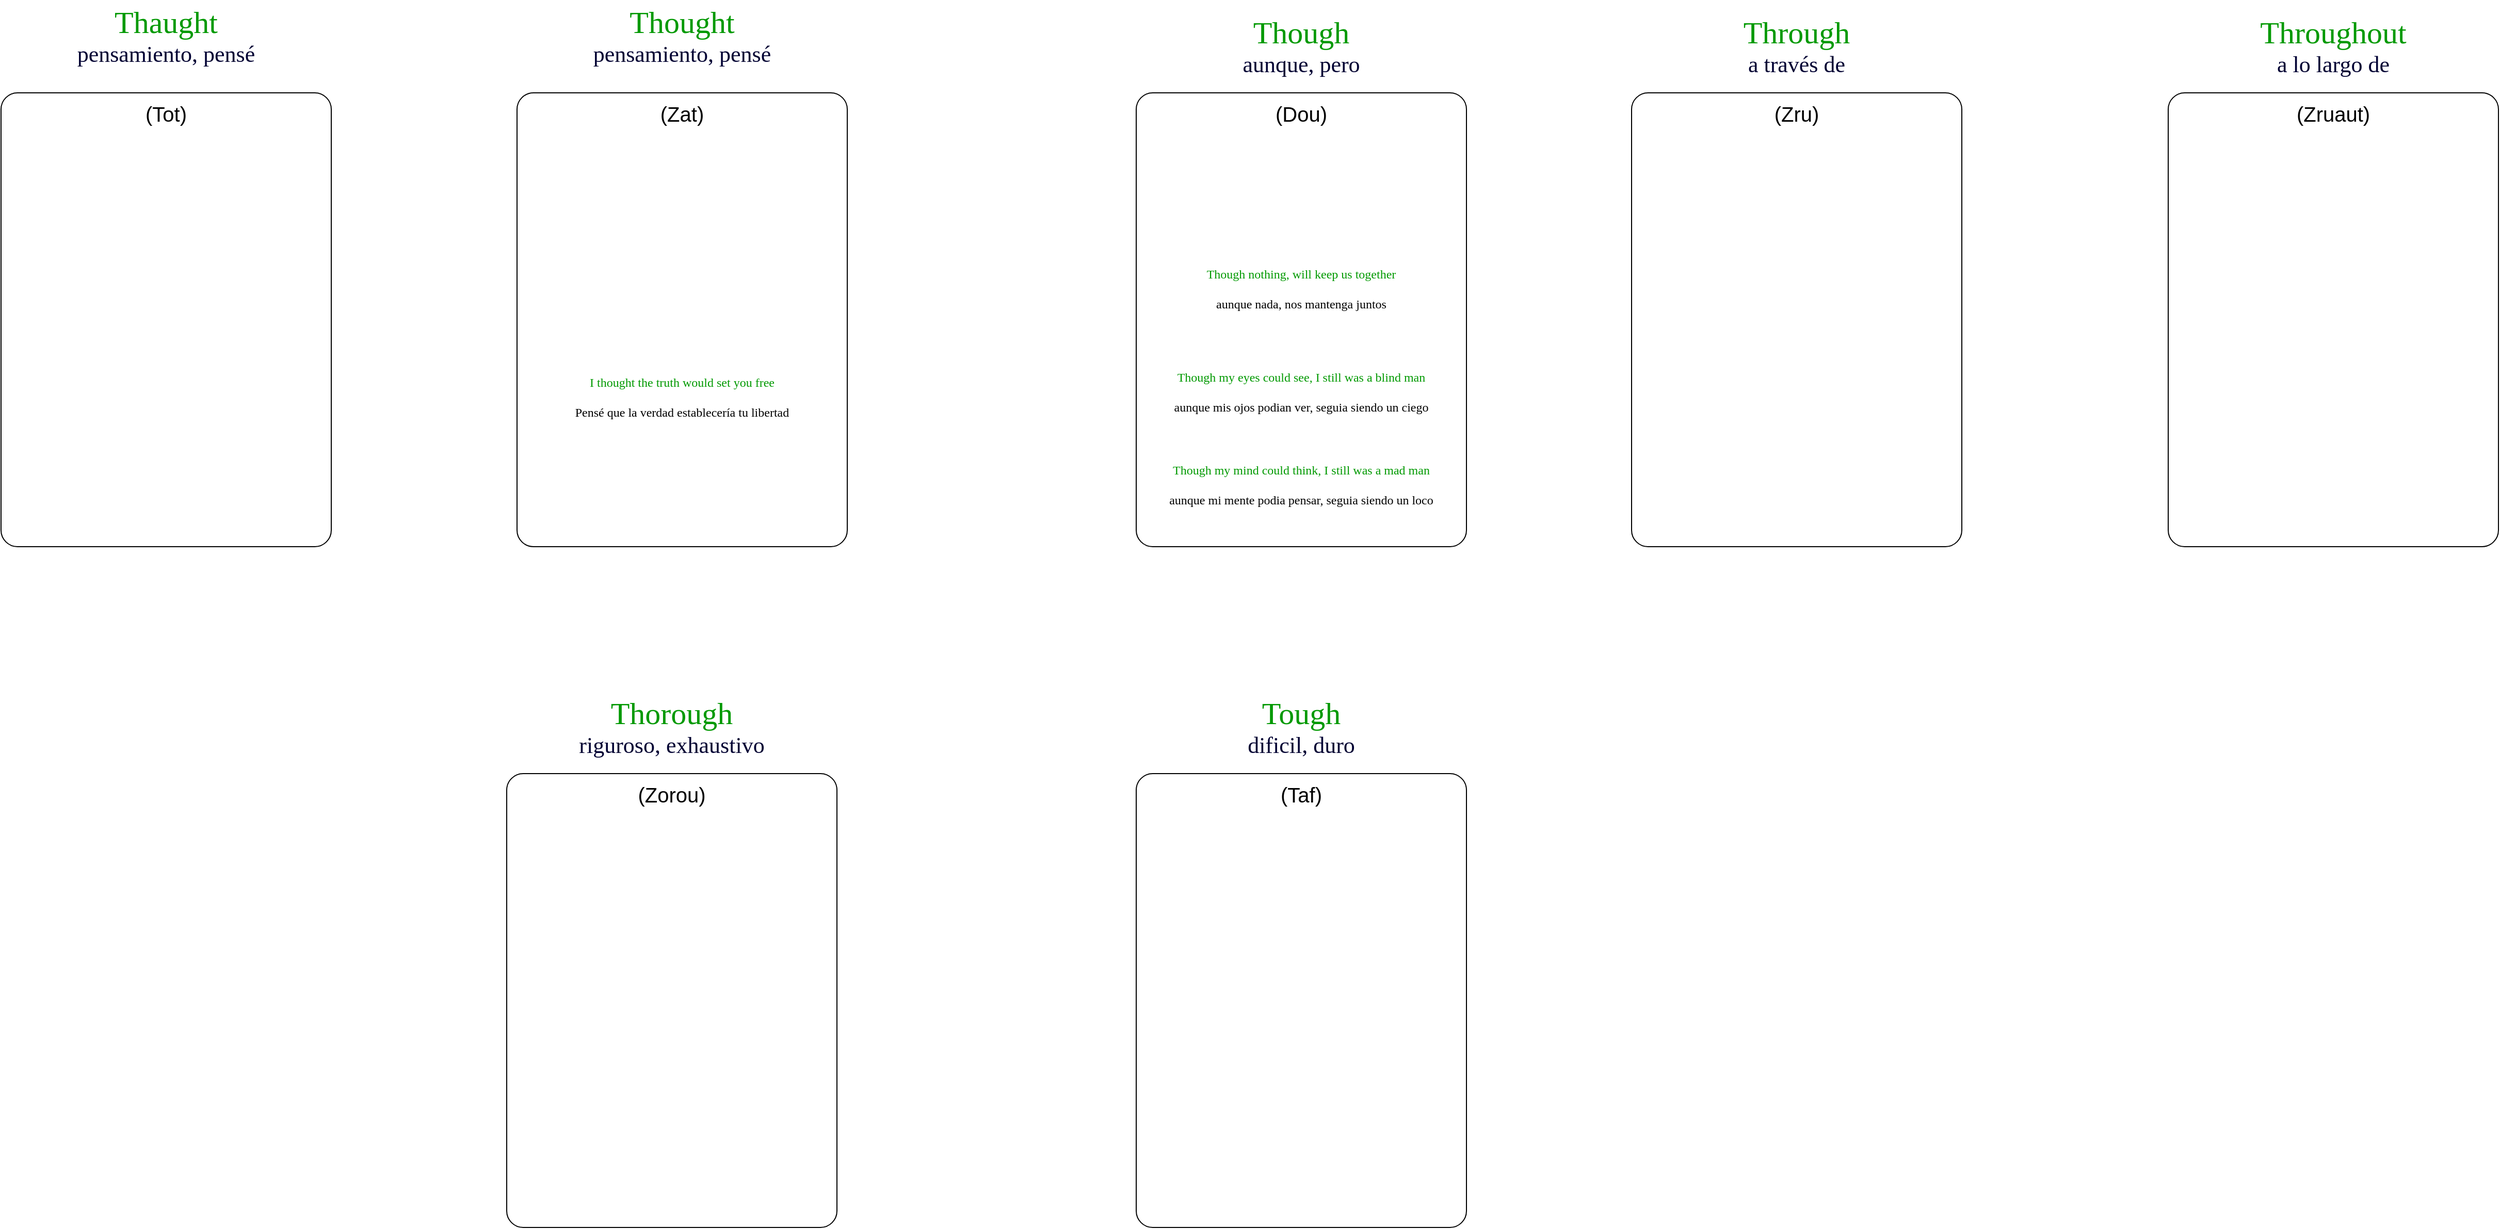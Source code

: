 <mxfile version="22.1.11" type="github">
  <diagram name="Página-1" id="x3QN1G2ftmhrBcQfszvc">
    <mxGraphModel dx="2697" dy="607" grid="1" gridSize="10" guides="1" tooltips="1" connect="1" arrows="1" fold="1" page="1" pageScale="1" pageWidth="1600" pageHeight="1200" math="0" shadow="0">
      <root>
        <mxCell id="0" />
        <mxCell id="1" parent="0" />
        <mxCell id="owbk3uQH3DCHBrjdYN9e-1" value="" style="rounded=1;whiteSpace=wrap;html=1;arcSize=5;" vertex="1" parent="1">
          <mxGeometry x="-40" y="160" width="320" height="440" as="geometry" />
        </mxCell>
        <mxCell id="owbk3uQH3DCHBrjdYN9e-3" value="" style="rounded=1;whiteSpace=wrap;html=1;arcSize=5;" vertex="1" parent="1">
          <mxGeometry x="560" y="160" width="320" height="440" as="geometry" />
        </mxCell>
        <mxCell id="owbk3uQH3DCHBrjdYN9e-4" value="&lt;font face=&quot;Comic Sans MS&quot; style=&quot;&quot;&gt;&lt;font style=&quot;font-size: 30px;&quot; color=&quot;#009900&quot;&gt;Though&lt;/font&gt;&lt;br&gt;&lt;font style=&quot;font-size: 22px;&quot; color=&quot;#000033&quot;&gt;aunque, pero&lt;/font&gt;&lt;br&gt;&lt;/font&gt;" style="text;html=1;strokeColor=none;fillColor=none;align=center;verticalAlign=middle;whiteSpace=wrap;rounded=0;" vertex="1" parent="1">
          <mxGeometry x="560" y="80" width="320" height="70" as="geometry" />
        </mxCell>
        <mxCell id="owbk3uQH3DCHBrjdYN9e-5" value="&lt;font color=&quot;#009900&quot;&gt;Though nothing, will keep us together&lt;br&gt;&lt;/font&gt;&lt;br&gt;aunque nada, nos mantenga juntos" style="text;html=1;strokeColor=none;fillColor=none;align=center;verticalAlign=middle;whiteSpace=wrap;rounded=0;fontFamily=Comic Sans MS;" vertex="1" parent="1">
          <mxGeometry x="605" y="320" width="230" height="60" as="geometry" />
        </mxCell>
        <mxCell id="owbk3uQH3DCHBrjdYN9e-6" value="&lt;font color=&quot;#009900&quot;&gt;Though my eyes could see, I still was a blind man&lt;/font&gt;&lt;br&gt;&lt;br&gt;aunque mis ojos podian ver, seguia siendo un ciego" style="text;html=1;strokeColor=none;fillColor=none;align=center;verticalAlign=middle;whiteSpace=wrap;rounded=0;fontFamily=Comic Sans MS;" vertex="1" parent="1">
          <mxGeometry x="560" y="420" width="320" height="60" as="geometry" />
        </mxCell>
        <mxCell id="owbk3uQH3DCHBrjdYN9e-7" value="&lt;font color=&quot;#009900&quot;&gt;Though my mind could think, I still was a mad man&lt;/font&gt;&lt;br&gt;&lt;br&gt;aunque mi mente podia pensar, seguia siendo un loco" style="text;html=1;strokeColor=none;fillColor=none;align=center;verticalAlign=middle;whiteSpace=wrap;rounded=0;fontFamily=Comic Sans MS;" vertex="1" parent="1">
          <mxGeometry x="560" y="510" width="320" height="60" as="geometry" />
        </mxCell>
        <mxCell id="owbk3uQH3DCHBrjdYN9e-8" value="" style="rounded=1;whiteSpace=wrap;html=1;arcSize=5;" vertex="1" parent="1">
          <mxGeometry x="1040" y="160" width="320" height="440" as="geometry" />
        </mxCell>
        <mxCell id="owbk3uQH3DCHBrjdYN9e-9" value="&lt;font face=&quot;Comic Sans MS&quot; style=&quot;&quot;&gt;&lt;font style=&quot;font-size: 30px;&quot; color=&quot;#009900&quot;&gt;Through&lt;/font&gt;&lt;br&gt;&lt;font color=&quot;#000033&quot;&gt;&lt;span style=&quot;font-size: 22px;&quot;&gt;a través&amp;nbsp;de&lt;/span&gt;&lt;/font&gt;&lt;br&gt;&lt;/font&gt;" style="text;html=1;strokeColor=none;fillColor=none;align=center;verticalAlign=middle;whiteSpace=wrap;rounded=0;" vertex="1" parent="1">
          <mxGeometry x="1040" y="80" width="320" height="70" as="geometry" />
        </mxCell>
        <mxCell id="owbk3uQH3DCHBrjdYN9e-10" value="" style="rounded=1;whiteSpace=wrap;html=1;arcSize=5;" vertex="1" parent="1">
          <mxGeometry x="1560" y="160" width="320" height="440" as="geometry" />
        </mxCell>
        <mxCell id="owbk3uQH3DCHBrjdYN9e-11" value="&lt;font face=&quot;Comic Sans MS&quot; style=&quot;&quot;&gt;&lt;font style=&quot;font-size: 30px;&quot; color=&quot;#009900&quot;&gt;Throughout&lt;/font&gt;&lt;br&gt;&lt;font color=&quot;#000033&quot;&gt;&lt;span style=&quot;font-size: 22px;&quot;&gt;a lo largo de&lt;/span&gt;&lt;/font&gt;&lt;br&gt;&lt;/font&gt;" style="text;html=1;strokeColor=none;fillColor=none;align=center;verticalAlign=middle;whiteSpace=wrap;rounded=0;" vertex="1" parent="1">
          <mxGeometry x="1560" y="80" width="320" height="70" as="geometry" />
        </mxCell>
        <mxCell id="owbk3uQH3DCHBrjdYN9e-12" value="" style="rounded=1;whiteSpace=wrap;html=1;arcSize=5;" vertex="1" parent="1">
          <mxGeometry x="560" y="820" width="320" height="440" as="geometry" />
        </mxCell>
        <mxCell id="owbk3uQH3DCHBrjdYN9e-13" value="&lt;font face=&quot;Comic Sans MS&quot; style=&quot;&quot;&gt;&lt;font style=&quot;font-size: 30px;&quot; color=&quot;#009900&quot;&gt;Tough&lt;/font&gt;&lt;br&gt;&lt;font color=&quot;#000033&quot;&gt;&lt;span style=&quot;font-size: 22px;&quot;&gt;dificil, duro&lt;/span&gt;&lt;/font&gt;&lt;br&gt;&lt;/font&gt;" style="text;html=1;strokeColor=none;fillColor=none;align=center;verticalAlign=middle;whiteSpace=wrap;rounded=0;" vertex="1" parent="1">
          <mxGeometry x="560" y="740" width="320" height="70" as="geometry" />
        </mxCell>
        <mxCell id="owbk3uQH3DCHBrjdYN9e-18" value="" style="rounded=1;whiteSpace=wrap;html=1;arcSize=5;" vertex="1" parent="1">
          <mxGeometry x="-50" y="820" width="320" height="440" as="geometry" />
        </mxCell>
        <mxCell id="owbk3uQH3DCHBrjdYN9e-19" value="&lt;font face=&quot;Comic Sans MS&quot; style=&quot;&quot;&gt;&lt;font style=&quot;font-size: 30px;&quot; color=&quot;#009900&quot;&gt;Thorough&lt;/font&gt;&lt;br&gt;&lt;font color=&quot;#000033&quot;&gt;&lt;span style=&quot;font-size: 22px;&quot;&gt;riguroso,&amp;nbsp;exhaustivo&lt;/span&gt;&lt;/font&gt;&lt;br&gt;&lt;/font&gt;" style="text;html=1;strokeColor=none;fillColor=none;align=center;verticalAlign=middle;whiteSpace=wrap;rounded=0;" vertex="1" parent="1">
          <mxGeometry x="-50" y="740" width="320" height="70" as="geometry" />
        </mxCell>
        <mxCell id="owbk3uQH3DCHBrjdYN9e-21" value="&lt;font style=&quot;font-size: 20px;&quot;&gt;(Dou)&lt;/font&gt;" style="text;html=1;strokeColor=none;fillColor=none;align=center;verticalAlign=middle;whiteSpace=wrap;rounded=0;" vertex="1" parent="1">
          <mxGeometry x="560" y="160" width="320" height="40" as="geometry" />
        </mxCell>
        <mxCell id="owbk3uQH3DCHBrjdYN9e-22" value="&lt;font style=&quot;font-size: 20px;&quot;&gt;(Zru)&lt;/font&gt;" style="text;html=1;strokeColor=none;fillColor=none;align=center;verticalAlign=middle;whiteSpace=wrap;rounded=0;" vertex="1" parent="1">
          <mxGeometry x="1040" y="160" width="320" height="40" as="geometry" />
        </mxCell>
        <mxCell id="owbk3uQH3DCHBrjdYN9e-23" value="&lt;font style=&quot;font-size: 20px;&quot;&gt;(Zruaut)&lt;/font&gt;" style="text;html=1;strokeColor=none;fillColor=none;align=center;verticalAlign=middle;whiteSpace=wrap;rounded=0;" vertex="1" parent="1">
          <mxGeometry x="1560" y="160" width="320" height="40" as="geometry" />
        </mxCell>
        <mxCell id="owbk3uQH3DCHBrjdYN9e-24" value="&lt;font style=&quot;font-size: 20px;&quot;&gt;(Zat)&lt;/font&gt;" style="text;html=1;strokeColor=none;fillColor=none;align=center;verticalAlign=middle;whiteSpace=wrap;rounded=0;" vertex="1" parent="1">
          <mxGeometry x="-40" y="160" width="320" height="40" as="geometry" />
        </mxCell>
        <mxCell id="owbk3uQH3DCHBrjdYN9e-25" value="&lt;font style=&quot;font-size: 20px;&quot;&gt;(Taf)&lt;/font&gt;" style="text;html=1;strokeColor=none;fillColor=none;align=center;verticalAlign=middle;whiteSpace=wrap;rounded=0;" vertex="1" parent="1">
          <mxGeometry x="560" y="820" width="320" height="40" as="geometry" />
        </mxCell>
        <mxCell id="owbk3uQH3DCHBrjdYN9e-26" value="&lt;font style=&quot;font-size: 20px;&quot;&gt;(Zorou)&lt;/font&gt;" style="text;html=1;strokeColor=none;fillColor=none;align=center;verticalAlign=middle;whiteSpace=wrap;rounded=0;" vertex="1" parent="1">
          <mxGeometry x="-50" y="820" width="320" height="40" as="geometry" />
        </mxCell>
        <mxCell id="owbk3uQH3DCHBrjdYN9e-27" value="&lt;font face=&quot;Comic Sans MS&quot; style=&quot;&quot;&gt;&lt;font style=&quot;font-size: 30px;&quot; color=&quot;#009900&quot;&gt;Thought&lt;/font&gt;&lt;br&gt;&lt;font style=&quot;font-size: 22px;&quot; color=&quot;#000033&quot;&gt;pensamiento, pensé&lt;/font&gt;&lt;br&gt;&lt;/font&gt;" style="text;html=1;strokeColor=none;fillColor=none;align=center;verticalAlign=middle;whiteSpace=wrap;rounded=0;" vertex="1" parent="1">
          <mxGeometry x="-40" y="70" width="320" height="70" as="geometry" />
        </mxCell>
        <mxCell id="owbk3uQH3DCHBrjdYN9e-28" value="" style="rounded=1;whiteSpace=wrap;html=1;arcSize=5;" vertex="1" parent="1">
          <mxGeometry x="-540" y="160" width="320" height="440" as="geometry" />
        </mxCell>
        <mxCell id="owbk3uQH3DCHBrjdYN9e-29" value="&lt;font style=&quot;font-size: 20px;&quot;&gt;(Tot)&lt;/font&gt;" style="text;html=1;strokeColor=none;fillColor=none;align=center;verticalAlign=middle;whiteSpace=wrap;rounded=0;" vertex="1" parent="1">
          <mxGeometry x="-540" y="160" width="320" height="40" as="geometry" />
        </mxCell>
        <mxCell id="owbk3uQH3DCHBrjdYN9e-30" value="&lt;font face=&quot;Comic Sans MS&quot; style=&quot;&quot;&gt;&lt;font style=&quot;font-size: 30px;&quot; color=&quot;#009900&quot;&gt;Thaught&lt;/font&gt;&lt;br&gt;&lt;font style=&quot;font-size: 22px;&quot; color=&quot;#000033&quot;&gt;pensamiento, pensé&lt;/font&gt;&lt;br&gt;&lt;/font&gt;" style="text;html=1;strokeColor=none;fillColor=none;align=center;verticalAlign=middle;whiteSpace=wrap;rounded=0;" vertex="1" parent="1">
          <mxGeometry x="-540" y="70" width="320" height="70" as="geometry" />
        </mxCell>
        <mxCell id="owbk3uQH3DCHBrjdYN9e-31" value="&lt;font color=&quot;#009900&quot;&gt;I thought the truth would set you free&lt;br&gt;&lt;/font&gt;&lt;br&gt;Pensé que la verdad establecería tu libertad" style="text;html=1;strokeColor=none;fillColor=none;align=center;verticalAlign=middle;whiteSpace=wrap;rounded=0;fontFamily=Comic Sans MS;" vertex="1" parent="1">
          <mxGeometry x="-40" y="430" width="320" height="50" as="geometry" />
        </mxCell>
      </root>
    </mxGraphModel>
  </diagram>
</mxfile>
